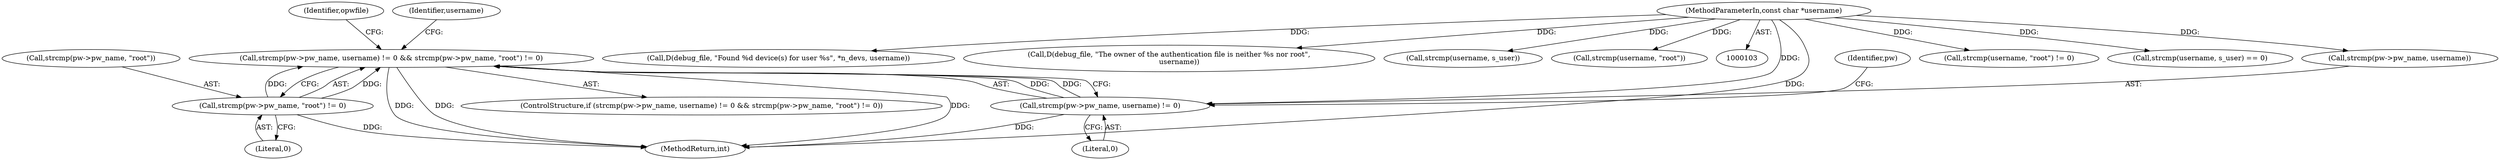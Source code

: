 digraph "0_pam-u2f_18b1914e32b74ff52000f10e97067e841e5fff62_1@API" {
"1000245" [label="(Call,strcmp(pw->pw_name, username) != 0 && strcmp(pw->pw_name, \"root\") != 0)"];
"1000246" [label="(Call,strcmp(pw->pw_name, username) != 0)"];
"1000105" [label="(MethodParameterIn,const char *username)"];
"1000253" [label="(Call,strcmp(pw->pw_name, \"root\") != 0)"];
"1000256" [label="(Identifier,pw)"];
"1000245" [label="(Call,strcmp(pw->pw_name, username) != 0 && strcmp(pw->pw_name, \"root\") != 0)"];
"1000259" [label="(Literal,0)"];
"1000252" [label="(Literal,0)"];
"1000254" [label="(Call,strcmp(pw->pw_name, \"root\"))"];
"1000246" [label="(Call,strcmp(pw->pw_name, username) != 0)"];
"1000262" [label="(Call,strcmp(username, \"root\") != 0)"];
"1000374" [label="(Call,strcmp(username, s_user) == 0)"];
"1000658" [label="(Call,D(debug_file, \"Found %d device(s) for user %s\", *n_devs, username))"];
"1000253" [label="(Call,strcmp(pw->pw_name, \"root\") != 0)"];
"1000244" [label="(ControlStructure,if (strcmp(pw->pw_name, username) != 0 && strcmp(pw->pw_name, \"root\") != 0))"];
"1000247" [label="(Call,strcmp(pw->pw_name, username))"];
"1000268" [label="(Call,D(debug_file, \"The owner of the authentication file is neither %s nor root\",\n         username))"];
"1000105" [label="(MethodParameterIn,const char *username)"];
"1000732" [label="(MethodReturn,int)"];
"1000375" [label="(Call,strcmp(username, s_user))"];
"1000263" [label="(Call,strcmp(username, \"root\"))"];
"1000279" [label="(Identifier,opwfile)"];
"1000264" [label="(Identifier,username)"];
"1000245" -> "1000244"  [label="AST: "];
"1000245" -> "1000246"  [label="CFG: "];
"1000245" -> "1000253"  [label="CFG: "];
"1000246" -> "1000245"  [label="AST: "];
"1000253" -> "1000245"  [label="AST: "];
"1000264" -> "1000245"  [label="CFG: "];
"1000279" -> "1000245"  [label="CFG: "];
"1000245" -> "1000732"  [label="DDG: "];
"1000245" -> "1000732"  [label="DDG: "];
"1000245" -> "1000732"  [label="DDG: "];
"1000246" -> "1000245"  [label="DDG: "];
"1000246" -> "1000245"  [label="DDG: "];
"1000253" -> "1000245"  [label="DDG: "];
"1000253" -> "1000245"  [label="DDG: "];
"1000246" -> "1000252"  [label="CFG: "];
"1000247" -> "1000246"  [label="AST: "];
"1000252" -> "1000246"  [label="AST: "];
"1000256" -> "1000246"  [label="CFG: "];
"1000246" -> "1000732"  [label="DDG: "];
"1000105" -> "1000246"  [label="DDG: "];
"1000105" -> "1000103"  [label="AST: "];
"1000105" -> "1000732"  [label="DDG: "];
"1000105" -> "1000247"  [label="DDG: "];
"1000105" -> "1000262"  [label="DDG: "];
"1000105" -> "1000263"  [label="DDG: "];
"1000105" -> "1000268"  [label="DDG: "];
"1000105" -> "1000374"  [label="DDG: "];
"1000105" -> "1000375"  [label="DDG: "];
"1000105" -> "1000658"  [label="DDG: "];
"1000253" -> "1000259"  [label="CFG: "];
"1000254" -> "1000253"  [label="AST: "];
"1000259" -> "1000253"  [label="AST: "];
"1000253" -> "1000732"  [label="DDG: "];
}
